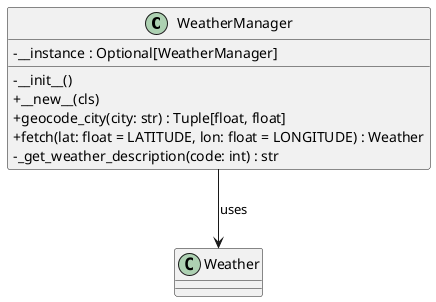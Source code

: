 @startuml
skinparam classAttributeIconSize 0

class WeatherManager {
    - __instance : Optional[WeatherManager]
    - __init__()
    + __new__(cls)
    + geocode_city(city: str) : Tuple[float, float]
    + fetch(lat: float = LATITUDE, lon: float = LONGITUDE) : Weather
    - _get_weather_description(code: int) : str
}

WeatherManager --> Weather : uses
@enduml
